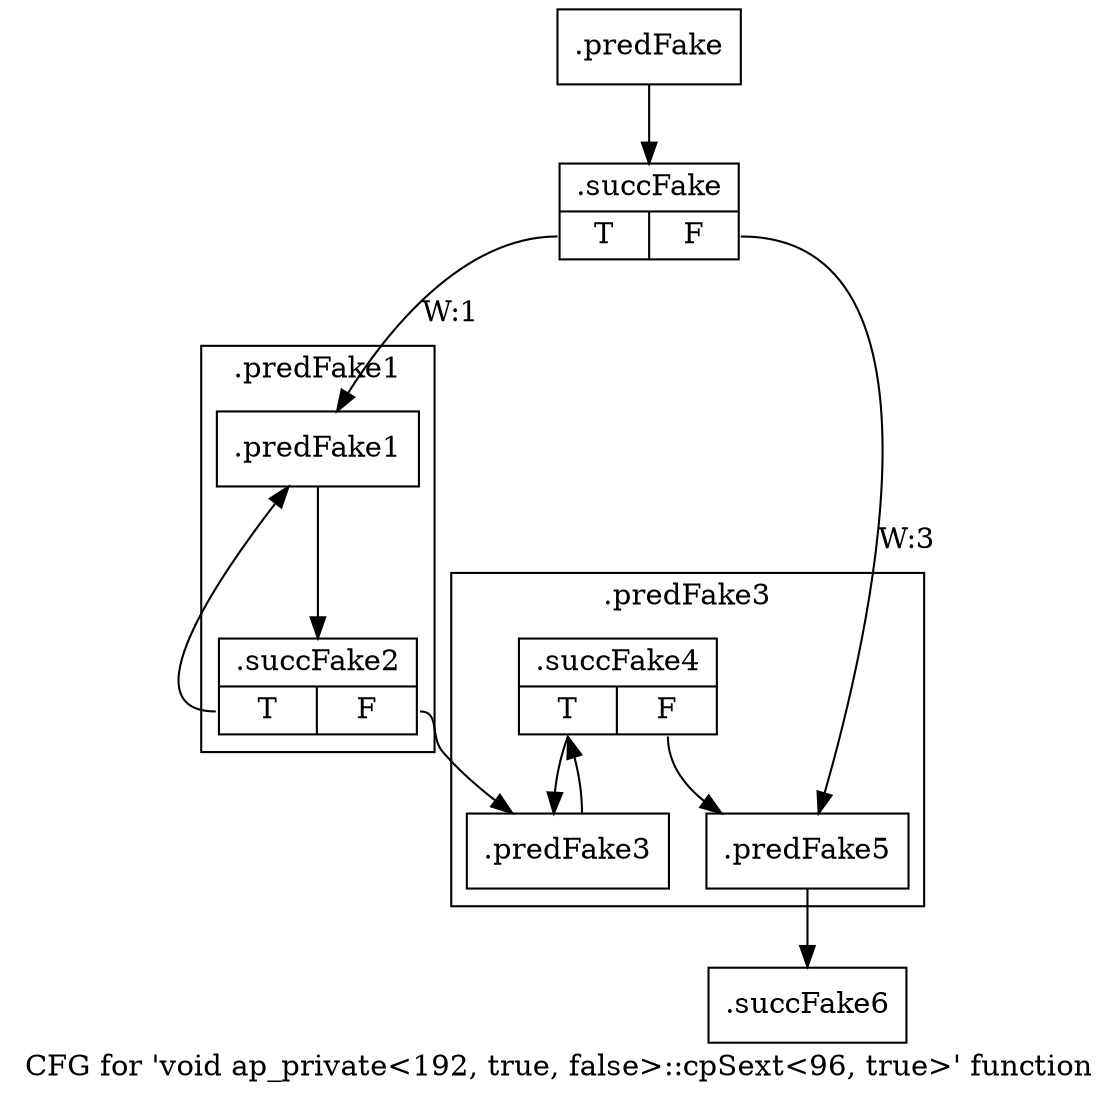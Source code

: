 digraph "CFG for 'void ap_private\<192, true, false\>::cpSext\<96, true\>' function" {
	label="CFG for 'void ap_private\<192, true, false\>::cpSext\<96, true\>' function";

	Node0x5fc0660 [shape=record,filename="",linenumber="",label="{.predFake}"];
	Node0x5fc0660 -> Node0x63193f0[ callList="" memoryops="" filename="/mnt/xilinx/Vitis_HLS/2021.2/include/etc/ap_private.h" execusionnum="2"];
	Node0x63193f0 [shape=record,filename="/mnt/xilinx/Vitis_HLS/2021.2/include/etc/ap_private.h",linenumber="5456",label="{.succFake|{<s0>T|<s1>F}}"];
	Node0x63193f0:s0 -> Node0x5fc1190[label="W:1" callList="" memoryops="" filename="/mnt/xilinx/Vitis_HLS/2021.2/include/etc/ap_private.h" execusionnum="0"];
	Node0x63193f0:s1 -> Node0x5fc1410[label="W:3" callList="" memoryops="" filename="/mnt/xilinx/Vitis_HLS/2021.2/include/etc/ap_private.h" execusionnum="2"];
	Node0x5fc1410 [shape=record,filename="/mnt/xilinx/Vitis_HLS/2021.2/include/etc/ap_private.h",linenumber="5484",label="{.predFake5}"];
	Node0x5fc1410 -> Node0x63197b0[ callList="" memoryops="" filename="/mnt/xilinx/Vitis_HLS/2021.2/include/etc/ap_private.h" execusionnum="0"];
	Node0x63197b0 [shape=record,filename="/mnt/xilinx/Vitis_HLS/2021.2/include/etc/ap_private.h",linenumber="5484",label="{.succFake6}"];
subgraph cluster_0 {
	label=".predFake3";
	tripcount="0";
	invocationtime="-1";

	Node0x5fc12d0 [shape=record,filename="/mnt/xilinx/Vitis_HLS/2021.2/include/etc/ap_private.h",linenumber="5480",label="{.predFake3}"];
	Node0x5fc12d0 -> Node0x6319650[ callList="" memoryops="" filename="/mnt/xilinx/Vitis_HLS/2021.2/include/etc/ap_private.h" execusionnum="0"];
	Node0x6319650 [shape=record,filename="/mnt/xilinx/Vitis_HLS/2021.2/include/etc/ap_private.h",linenumber="5480",label="{.succFake4|{<s0>T|<s1>F}}"];
	Node0x6319650:s0 -> Node0x5fc12d0[ callList="" memoryops="" filename="/mnt/xilinx/Vitis_HLS/2021.2/include/etc/ap_private.h" execusionnum="0"];
	Node0x6319650:s1 -> Node0x5fc1410[ callList="" memoryops="" filename="/mnt/xilinx/Vitis_HLS/2021.2/include/etc/ap_private.h" execusionnum="0"];
}
subgraph cluster_1 {
	label=".predFake1";
	tripcount="0";
	invocationtime="1";

	Node0x5fc1190 [shape=record,filename="/mnt/xilinx/Vitis_HLS/2021.2/include/etc/ap_private.h",linenumber="5478",label="{.predFake1}"];
	Node0x5fc1190 -> Node0x63194f0[ callList="" memoryops="" filename="/mnt/xilinx/Vitis_HLS/2021.2/include/etc/ap_private.h" execusionnum="0"];
	Node0x63194f0 [shape=record,filename="/mnt/xilinx/Vitis_HLS/2021.2/include/etc/ap_private.h",linenumber="5478",label="{.succFake2|{<s0>T|<s1>F}}"];
	Node0x63194f0:s0 -> Node0x5fc1190[ callList="" memoryops="" filename="/mnt/xilinx/Vitis_HLS/2021.2/include/etc/ap_private.h" execusionnum="0"];
	Node0x63194f0:s1 -> Node0x5fc12d0[ callList="" memoryops="" filename="/mnt/xilinx/Vitis_HLS/2021.2/include/etc/ap_private.h" execusionnum="0"];
}
}
